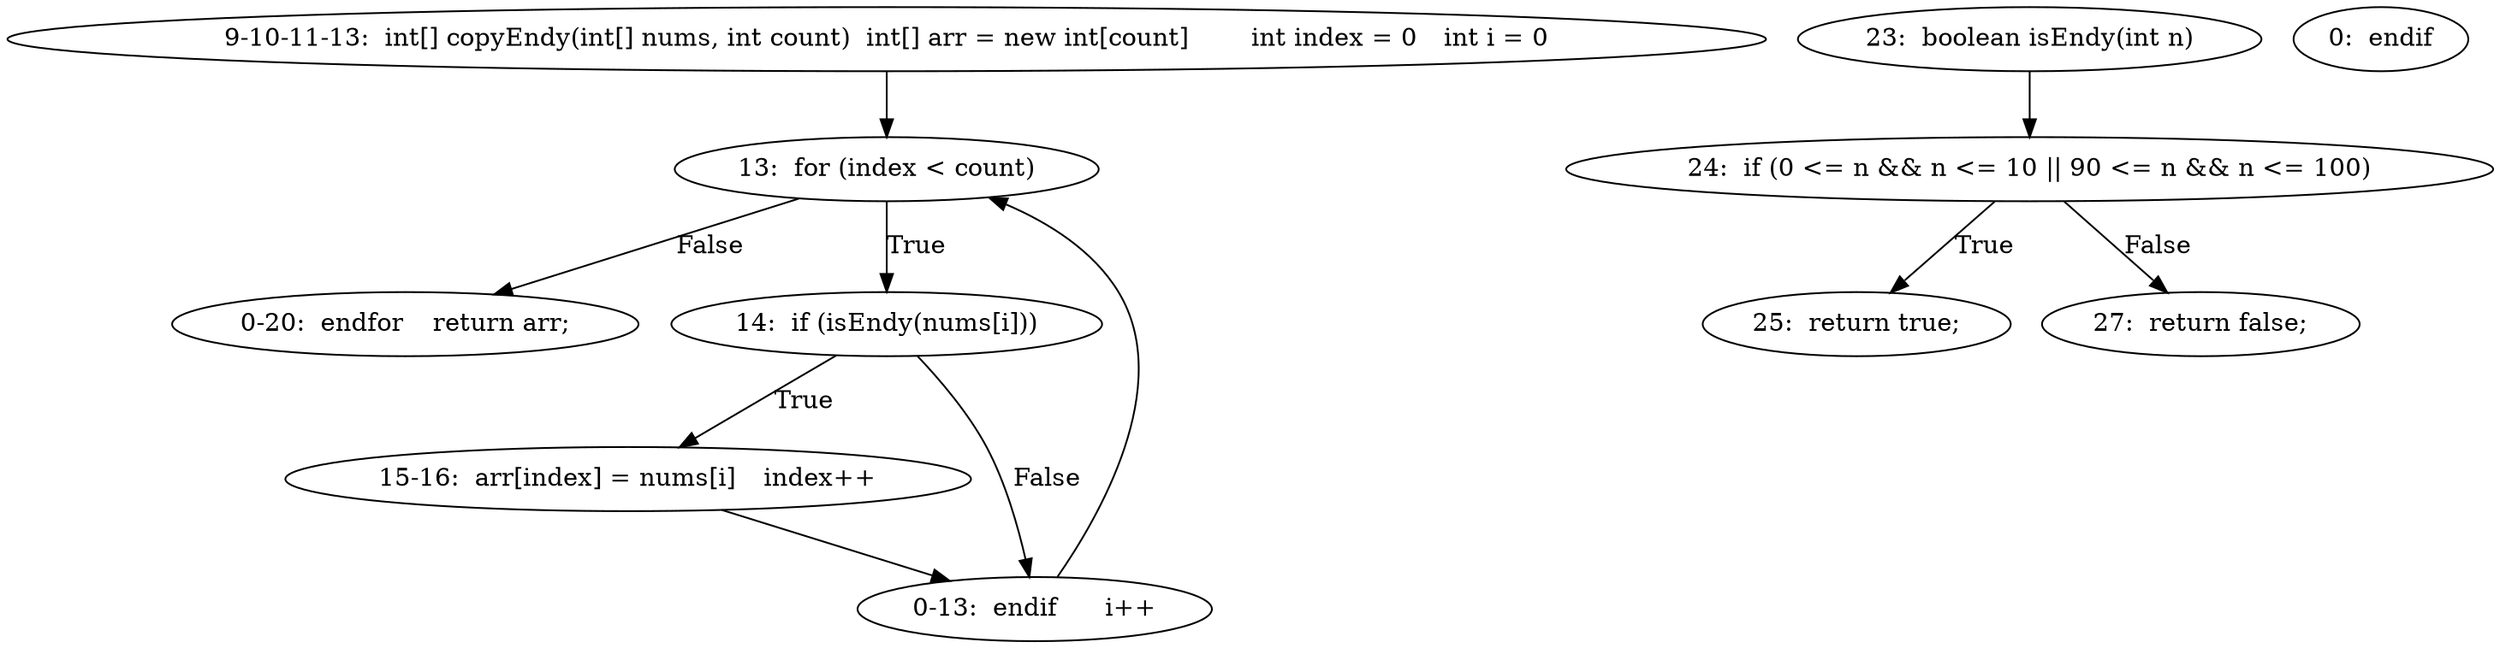 digraph result_test { 
// graph-vertices
  a3  [label="9-10-11-13:  int[] copyEndy(int[] nums, int count)	int[] arr = new int[count]	int index = 0	int i = 0"]; 
  4  [label="13:  for (index < count)"]; 
  a4  [label="0-20:  endfor	return arr;"]; 
  7  [label="14:  if (isEndy(nums[i]))"]; 
  a5  [label="15-16:  arr[index] = nums[i]	index++"]; 
  12  [label="23:  boolean isEndy(int n)"]; 
  a6  [label="0-13:  endif	i++"]; 
  13  [label="24:  if (0 <= n && n <= 10 || 90 <= n && n <= 100)"]; 
  14  [label="25:  return true;"]; 
  15  [label="0:  endif"]; 
  16  [label="27:  return false;"]; 
// graph-edges
  a3 -> 4;
  4 -> a4  [label="False"]; 
  4 -> 7  [label="True"]; 
  7 -> a5  [label="True"]; 
  a5 -> a6;
  7 -> a6  [label="False"]; 
  a6 -> 4;
  12 -> 13;
  13 -> 14  [label="True"]; 
  13 -> 16  [label="False"]; 
}